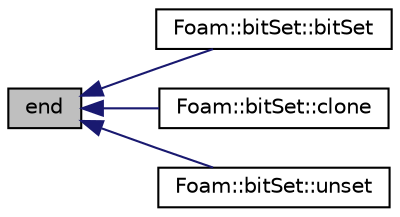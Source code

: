 digraph "end"
{
  bgcolor="transparent";
  edge [fontname="Helvetica",fontsize="10",labelfontname="Helvetica",labelfontsize="10"];
  node [fontname="Helvetica",fontsize="10",shape=record];
  rankdir="LR";
  Node1 [label="end",height=0.2,width=0.4,color="black", fillcolor="grey75", style="filled" fontcolor="black"];
  Node1 -> Node2 [dir="back",color="midnightblue",fontsize="10",style="solid",fontname="Helvetica"];
  Node2 [label="Foam::bitSet::bitSet",height=0.2,width=0.4,color="black",URL="$classFoam_1_1bitSet.html#a80a6c0b15e1ecfd6de7eea1d56643a67",tooltip="Construct with given size with all bits set to 0, subsequently add specified locations as 1..."];
  Node1 -> Node3 [dir="back",color="midnightblue",fontsize="10",style="solid",fontname="Helvetica"];
  Node3 [label="Foam::bitSet::clone",height=0.2,width=0.4,color="black",URL="$classFoam_1_1bitSet.html#a492c2e2b685e2213f977dea3d9453e50",tooltip="Clone. "];
  Node1 -> Node4 [dir="back",color="midnightblue",fontsize="10",style="solid",fontname="Helvetica"];
  Node4 [label="Foam::bitSet::unset",height=0.2,width=0.4,color="black",URL="$classFoam_1_1bitSet.html#a05d31e3994e16d0619043a060fc5ce58",tooltip="Unset the listed locations, never auto-vivifies. "];
}
